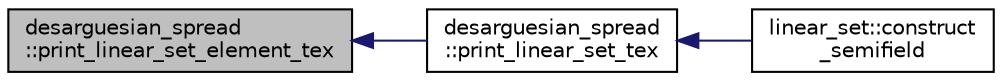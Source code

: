 digraph "desarguesian_spread::print_linear_set_element_tex"
{
  edge [fontname="Helvetica",fontsize="10",labelfontname="Helvetica",labelfontsize="10"];
  node [fontname="Helvetica",fontsize="10",shape=record];
  rankdir="LR";
  Node79 [label="desarguesian_spread\l::print_linear_set_element_tex",height=0.2,width=0.4,color="black", fillcolor="grey75", style="filled", fontcolor="black"];
  Node79 -> Node80 [dir="back",color="midnightblue",fontsize="10",style="solid",fontname="Helvetica"];
  Node80 [label="desarguesian_spread\l::print_linear_set_tex",height=0.2,width=0.4,color="black", fillcolor="white", style="filled",URL="$d4/d86/classdesarguesian__spread.html#a4bf2a6748721173d54d8b1cdff57076f"];
  Node80 -> Node81 [dir="back",color="midnightblue",fontsize="10",style="solid",fontname="Helvetica"];
  Node81 [label="linear_set::construct\l_semifield",height=0.2,width=0.4,color="black", fillcolor="white", style="filled",URL="$dd/d86/classlinear__set.html#ab54b164771526ae8d687751aa2d1a9ce"];
}
